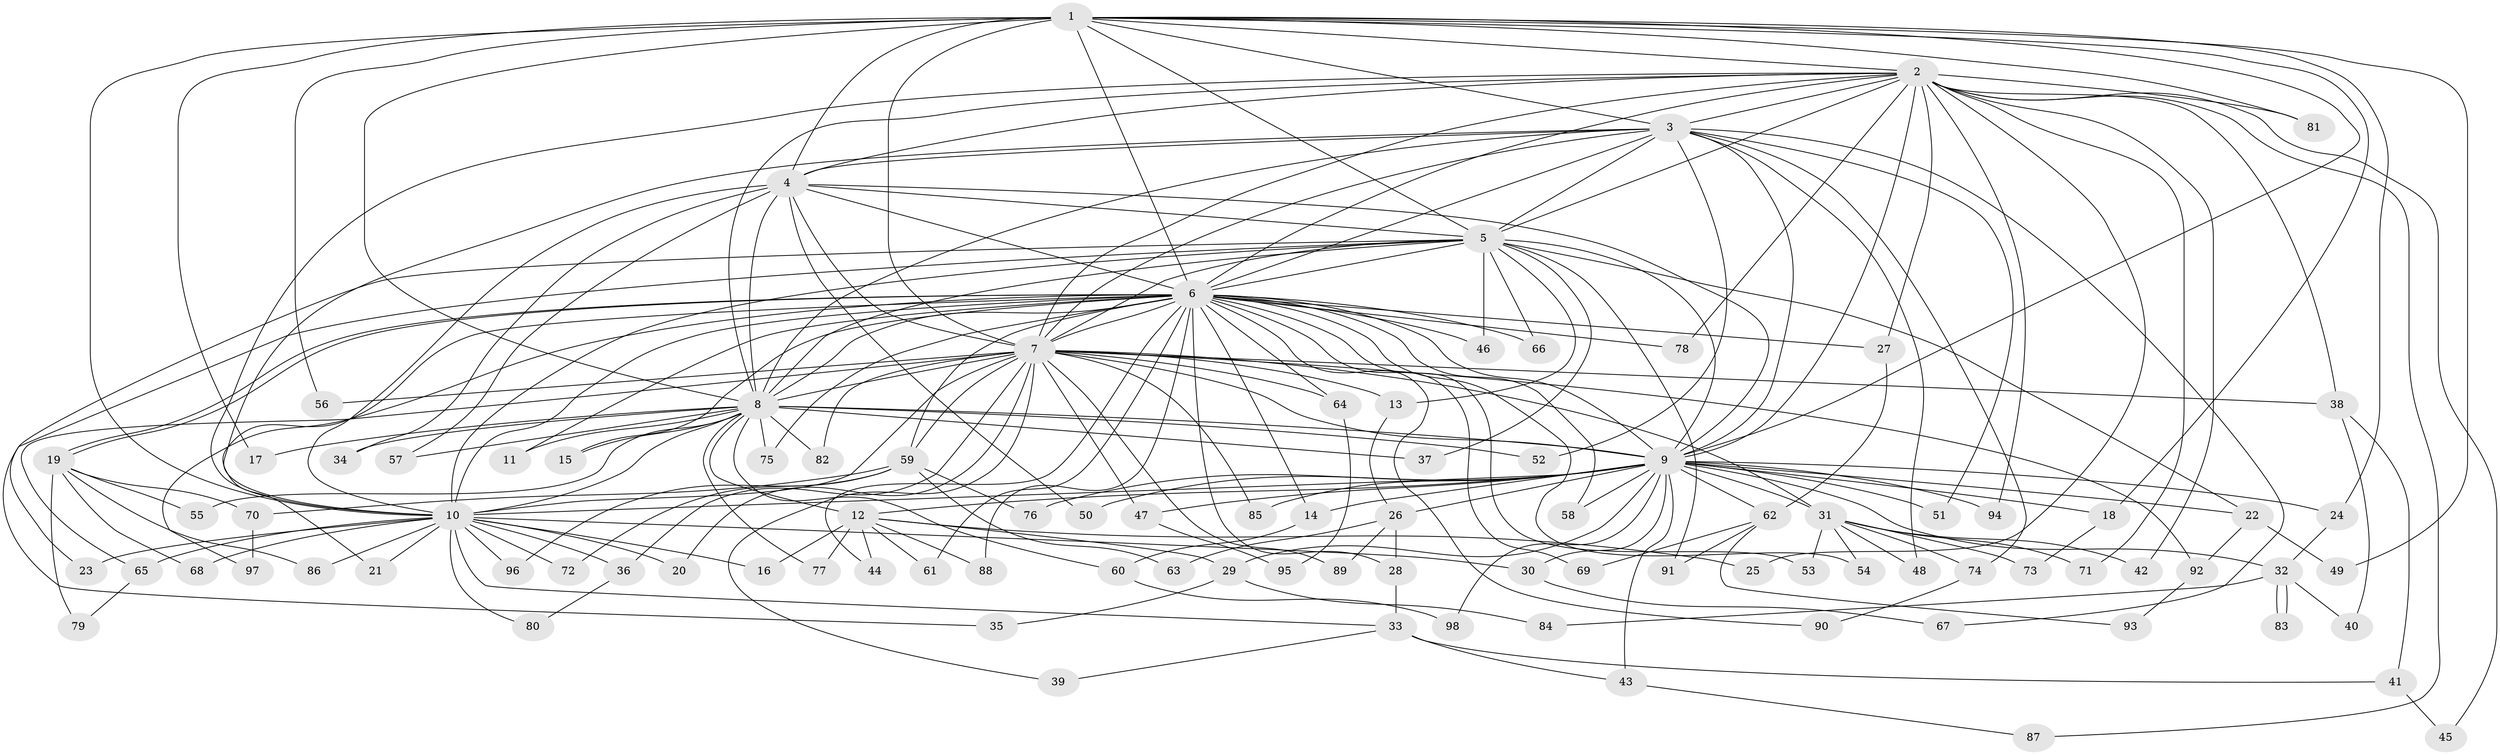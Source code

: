 // coarse degree distribution, {19: 0.012987012987012988, 16: 0.012987012987012988, 11: 0.012987012987012988, 9: 0.025974025974025976, 30: 0.012987012987012988, 20: 0.012987012987012988, 17: 0.012987012987012988, 36: 0.012987012987012988, 2: 0.6103896103896104, 10: 0.012987012987012988, 6: 0.012987012987012988, 3: 0.16883116883116883, 7: 0.025974025974025976, 4: 0.025974025974025976, 5: 0.025974025974025976}
// Generated by graph-tools (version 1.1) at 2025/51/02/27/25 19:51:43]
// undirected, 98 vertices, 221 edges
graph export_dot {
graph [start="1"]
  node [color=gray90,style=filled];
  1;
  2;
  3;
  4;
  5;
  6;
  7;
  8;
  9;
  10;
  11;
  12;
  13;
  14;
  15;
  16;
  17;
  18;
  19;
  20;
  21;
  22;
  23;
  24;
  25;
  26;
  27;
  28;
  29;
  30;
  31;
  32;
  33;
  34;
  35;
  36;
  37;
  38;
  39;
  40;
  41;
  42;
  43;
  44;
  45;
  46;
  47;
  48;
  49;
  50;
  51;
  52;
  53;
  54;
  55;
  56;
  57;
  58;
  59;
  60;
  61;
  62;
  63;
  64;
  65;
  66;
  67;
  68;
  69;
  70;
  71;
  72;
  73;
  74;
  75;
  76;
  77;
  78;
  79;
  80;
  81;
  82;
  83;
  84;
  85;
  86;
  87;
  88;
  89;
  90;
  91;
  92;
  93;
  94;
  95;
  96;
  97;
  98;
  1 -- 2;
  1 -- 3;
  1 -- 4;
  1 -- 5;
  1 -- 6;
  1 -- 7;
  1 -- 8;
  1 -- 9;
  1 -- 10;
  1 -- 17;
  1 -- 18;
  1 -- 24;
  1 -- 49;
  1 -- 56;
  1 -- 81;
  2 -- 3;
  2 -- 4;
  2 -- 5;
  2 -- 6;
  2 -- 7;
  2 -- 8;
  2 -- 9;
  2 -- 10;
  2 -- 25;
  2 -- 27;
  2 -- 38;
  2 -- 42;
  2 -- 45;
  2 -- 71;
  2 -- 78;
  2 -- 81;
  2 -- 87;
  2 -- 94;
  3 -- 4;
  3 -- 5;
  3 -- 6;
  3 -- 7;
  3 -- 8;
  3 -- 9;
  3 -- 10;
  3 -- 48;
  3 -- 51;
  3 -- 52;
  3 -- 67;
  3 -- 74;
  4 -- 5;
  4 -- 6;
  4 -- 7;
  4 -- 8;
  4 -- 9;
  4 -- 10;
  4 -- 34;
  4 -- 50;
  4 -- 57;
  5 -- 6;
  5 -- 7;
  5 -- 8;
  5 -- 9;
  5 -- 10;
  5 -- 13;
  5 -- 22;
  5 -- 23;
  5 -- 35;
  5 -- 37;
  5 -- 46;
  5 -- 66;
  5 -- 91;
  6 -- 7;
  6 -- 8;
  6 -- 9;
  6 -- 10;
  6 -- 11;
  6 -- 14;
  6 -- 15;
  6 -- 19;
  6 -- 19;
  6 -- 21;
  6 -- 27;
  6 -- 28;
  6 -- 44;
  6 -- 46;
  6 -- 53;
  6 -- 54;
  6 -- 58;
  6 -- 59;
  6 -- 61;
  6 -- 64;
  6 -- 66;
  6 -- 69;
  6 -- 75;
  6 -- 78;
  6 -- 88;
  6 -- 90;
  6 -- 97;
  7 -- 8;
  7 -- 9;
  7 -- 10;
  7 -- 13;
  7 -- 20;
  7 -- 31;
  7 -- 36;
  7 -- 38;
  7 -- 39;
  7 -- 47;
  7 -- 56;
  7 -- 59;
  7 -- 64;
  7 -- 65;
  7 -- 82;
  7 -- 85;
  7 -- 89;
  7 -- 92;
  8 -- 9;
  8 -- 10;
  8 -- 11;
  8 -- 12;
  8 -- 15;
  8 -- 17;
  8 -- 34;
  8 -- 37;
  8 -- 52;
  8 -- 55;
  8 -- 57;
  8 -- 60;
  8 -- 75;
  8 -- 77;
  8 -- 82;
  9 -- 10;
  9 -- 12;
  9 -- 14;
  9 -- 18;
  9 -- 22;
  9 -- 24;
  9 -- 26;
  9 -- 29;
  9 -- 30;
  9 -- 31;
  9 -- 32;
  9 -- 43;
  9 -- 47;
  9 -- 50;
  9 -- 51;
  9 -- 58;
  9 -- 62;
  9 -- 76;
  9 -- 85;
  9 -- 94;
  9 -- 98;
  10 -- 16;
  10 -- 20;
  10 -- 21;
  10 -- 23;
  10 -- 30;
  10 -- 33;
  10 -- 36;
  10 -- 65;
  10 -- 68;
  10 -- 72;
  10 -- 80;
  10 -- 86;
  10 -- 96;
  12 -- 16;
  12 -- 25;
  12 -- 29;
  12 -- 44;
  12 -- 61;
  12 -- 77;
  12 -- 88;
  13 -- 26;
  14 -- 60;
  18 -- 73;
  19 -- 55;
  19 -- 68;
  19 -- 70;
  19 -- 79;
  19 -- 86;
  22 -- 49;
  22 -- 92;
  24 -- 32;
  26 -- 28;
  26 -- 63;
  26 -- 89;
  27 -- 62;
  28 -- 33;
  29 -- 35;
  29 -- 84;
  30 -- 67;
  31 -- 42;
  31 -- 48;
  31 -- 53;
  31 -- 54;
  31 -- 71;
  31 -- 73;
  31 -- 74;
  32 -- 40;
  32 -- 83;
  32 -- 83;
  32 -- 84;
  33 -- 39;
  33 -- 41;
  33 -- 43;
  36 -- 80;
  38 -- 40;
  38 -- 41;
  41 -- 45;
  43 -- 87;
  47 -- 95;
  59 -- 63;
  59 -- 70;
  59 -- 72;
  59 -- 76;
  59 -- 96;
  60 -- 98;
  62 -- 69;
  62 -- 91;
  62 -- 93;
  64 -- 95;
  65 -- 79;
  70 -- 97;
  74 -- 90;
  92 -- 93;
}
